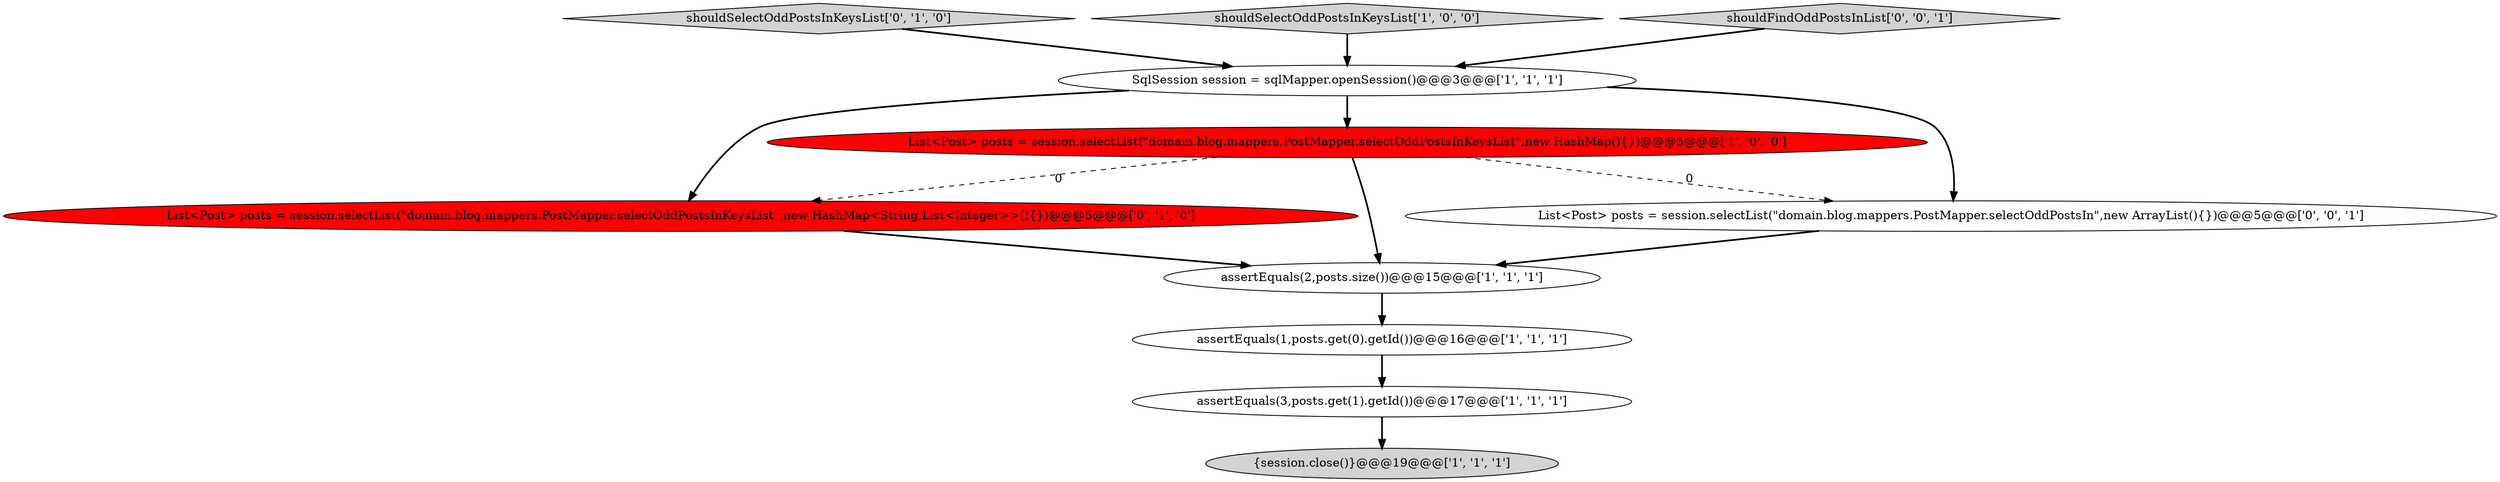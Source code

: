 digraph {
6 [style = filled, label = "assertEquals(2,posts.size())@@@15@@@['1', '1', '1']", fillcolor = white, shape = ellipse image = "AAA0AAABBB1BBB"];
0 [style = filled, label = "List<Post> posts = session.selectList(\"domain.blog.mappers.PostMapper.selectOddPostsInKeysList\",new HashMap(){})@@@5@@@['1', '0', '0']", fillcolor = red, shape = ellipse image = "AAA1AAABBB1BBB"];
8 [style = filled, label = "shouldSelectOddPostsInKeysList['0', '1', '0']", fillcolor = lightgray, shape = diamond image = "AAA0AAABBB2BBB"];
3 [style = filled, label = "shouldSelectOddPostsInKeysList['1', '0', '0']", fillcolor = lightgray, shape = diamond image = "AAA0AAABBB1BBB"];
4 [style = filled, label = "assertEquals(3,posts.get(1).getId())@@@17@@@['1', '1', '1']", fillcolor = white, shape = ellipse image = "AAA0AAABBB1BBB"];
10 [style = filled, label = "List<Post> posts = session.selectList(\"domain.blog.mappers.PostMapper.selectOddPostsIn\",new ArrayList(){})@@@5@@@['0', '0', '1']", fillcolor = white, shape = ellipse image = "AAA0AAABBB3BBB"];
2 [style = filled, label = "{session.close()}@@@19@@@['1', '1', '1']", fillcolor = lightgray, shape = ellipse image = "AAA0AAABBB1BBB"];
9 [style = filled, label = "shouldFindOddPostsInList['0', '0', '1']", fillcolor = lightgray, shape = diamond image = "AAA0AAABBB3BBB"];
7 [style = filled, label = "List<Post> posts = session.selectList(\"domain.blog.mappers.PostMapper.selectOddPostsInKeysList\",new HashMap<String,List<Integer>>(){})@@@5@@@['0', '1', '0']", fillcolor = red, shape = ellipse image = "AAA1AAABBB2BBB"];
1 [style = filled, label = "assertEquals(1,posts.get(0).getId())@@@16@@@['1', '1', '1']", fillcolor = white, shape = ellipse image = "AAA0AAABBB1BBB"];
5 [style = filled, label = "SqlSession session = sqlMapper.openSession()@@@3@@@['1', '1', '1']", fillcolor = white, shape = ellipse image = "AAA0AAABBB1BBB"];
9->5 [style = bold, label=""];
6->1 [style = bold, label=""];
5->7 [style = bold, label=""];
5->10 [style = bold, label=""];
1->4 [style = bold, label=""];
3->5 [style = bold, label=""];
4->2 [style = bold, label=""];
8->5 [style = bold, label=""];
5->0 [style = bold, label=""];
0->7 [style = dashed, label="0"];
0->6 [style = bold, label=""];
10->6 [style = bold, label=""];
0->10 [style = dashed, label="0"];
7->6 [style = bold, label=""];
}
